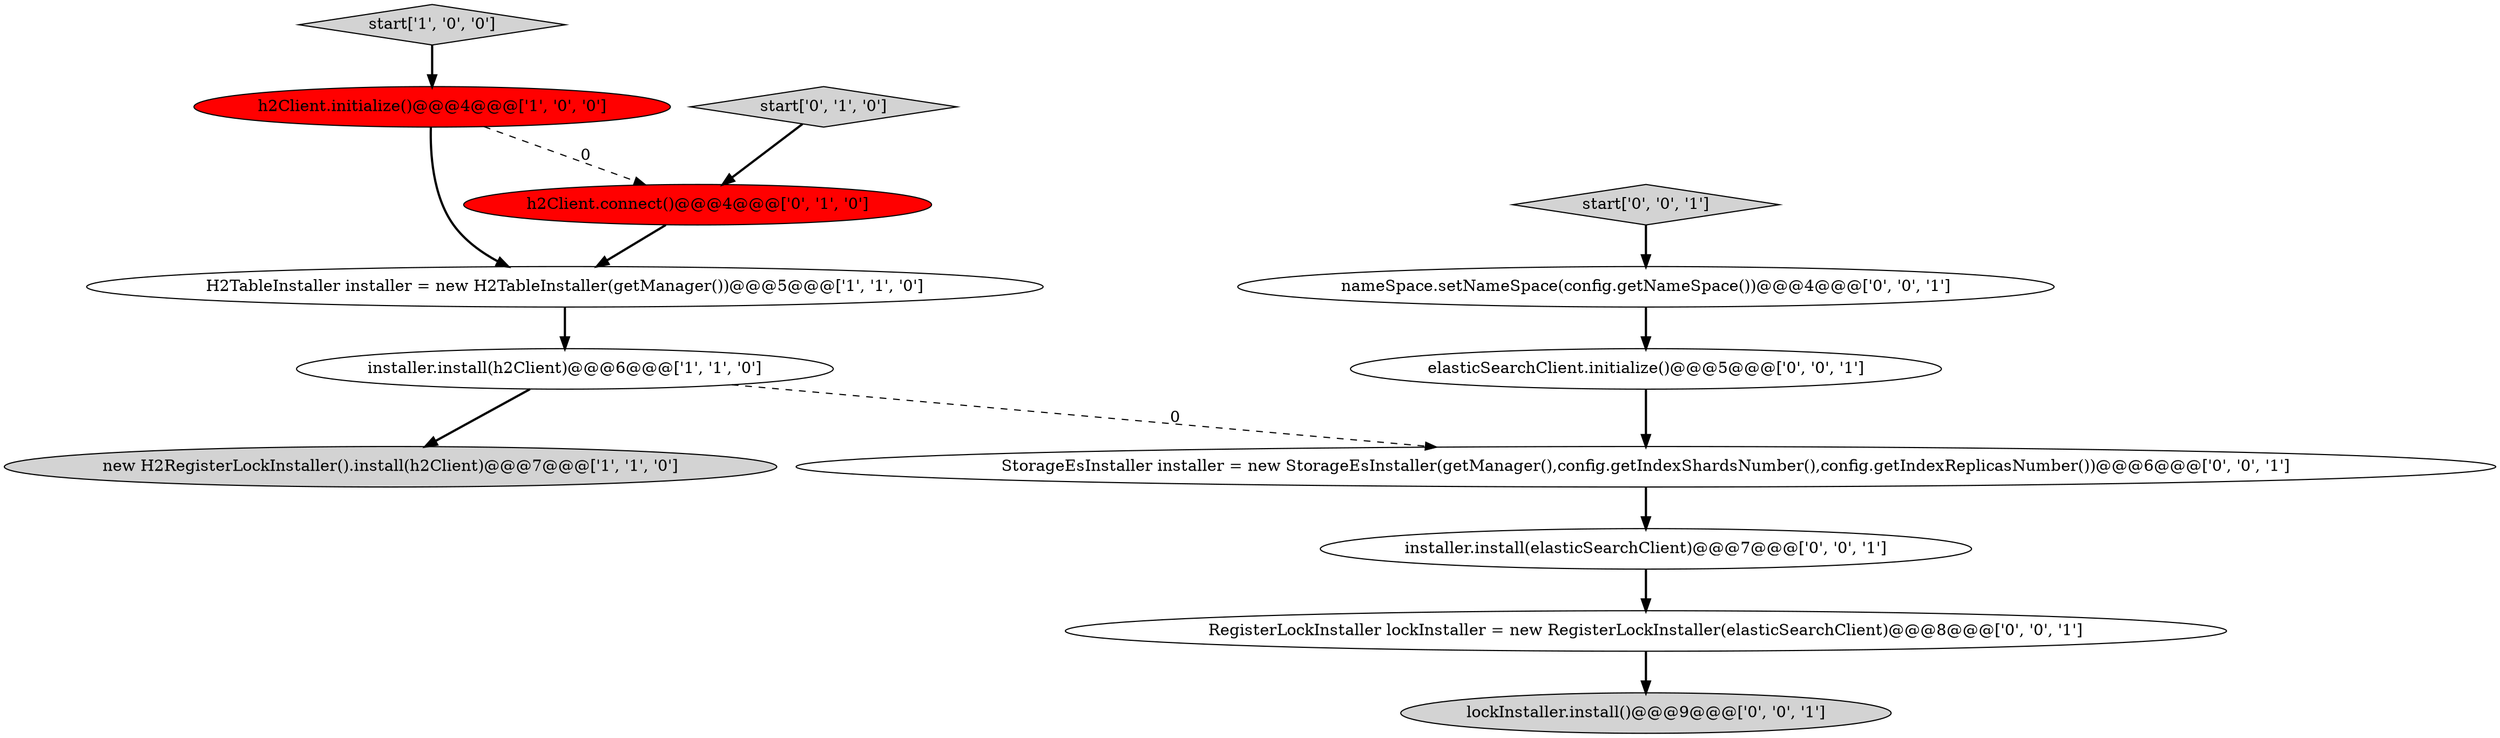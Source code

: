 digraph {
6 [style = filled, label = "start['0', '1', '0']", fillcolor = lightgray, shape = diamond image = "AAA0AAABBB2BBB"];
0 [style = filled, label = "new H2RegisterLockInstaller().install(h2Client)@@@7@@@['1', '1', '0']", fillcolor = lightgray, shape = ellipse image = "AAA0AAABBB1BBB"];
7 [style = filled, label = "installer.install(elasticSearchClient)@@@7@@@['0', '0', '1']", fillcolor = white, shape = ellipse image = "AAA0AAABBB3BBB"];
13 [style = filled, label = "StorageEsInstaller installer = new StorageEsInstaller(getManager(),config.getIndexShardsNumber(),config.getIndexReplicasNumber())@@@6@@@['0', '0', '1']", fillcolor = white, shape = ellipse image = "AAA0AAABBB3BBB"];
9 [style = filled, label = "RegisterLockInstaller lockInstaller = new RegisterLockInstaller(elasticSearchClient)@@@8@@@['0', '0', '1']", fillcolor = white, shape = ellipse image = "AAA0AAABBB3BBB"];
8 [style = filled, label = "start['0', '0', '1']", fillcolor = lightgray, shape = diamond image = "AAA0AAABBB3BBB"];
10 [style = filled, label = "nameSpace.setNameSpace(config.getNameSpace())@@@4@@@['0', '0', '1']", fillcolor = white, shape = ellipse image = "AAA0AAABBB3BBB"];
11 [style = filled, label = "elasticSearchClient.initialize()@@@5@@@['0', '0', '1']", fillcolor = white, shape = ellipse image = "AAA0AAABBB3BBB"];
3 [style = filled, label = "H2TableInstaller installer = new H2TableInstaller(getManager())@@@5@@@['1', '1', '0']", fillcolor = white, shape = ellipse image = "AAA0AAABBB1BBB"];
1 [style = filled, label = "start['1', '0', '0']", fillcolor = lightgray, shape = diamond image = "AAA0AAABBB1BBB"];
2 [style = filled, label = "h2Client.initialize()@@@4@@@['1', '0', '0']", fillcolor = red, shape = ellipse image = "AAA1AAABBB1BBB"];
5 [style = filled, label = "h2Client.connect()@@@4@@@['0', '1', '0']", fillcolor = red, shape = ellipse image = "AAA1AAABBB2BBB"];
4 [style = filled, label = "installer.install(h2Client)@@@6@@@['1', '1', '0']", fillcolor = white, shape = ellipse image = "AAA0AAABBB1BBB"];
12 [style = filled, label = "lockInstaller.install()@@@9@@@['0', '0', '1']", fillcolor = lightgray, shape = ellipse image = "AAA0AAABBB3BBB"];
5->3 [style = bold, label=""];
7->9 [style = bold, label=""];
8->10 [style = bold, label=""];
6->5 [style = bold, label=""];
2->5 [style = dashed, label="0"];
1->2 [style = bold, label=""];
9->12 [style = bold, label=""];
4->13 [style = dashed, label="0"];
3->4 [style = bold, label=""];
13->7 [style = bold, label=""];
11->13 [style = bold, label=""];
2->3 [style = bold, label=""];
4->0 [style = bold, label=""];
10->11 [style = bold, label=""];
}
